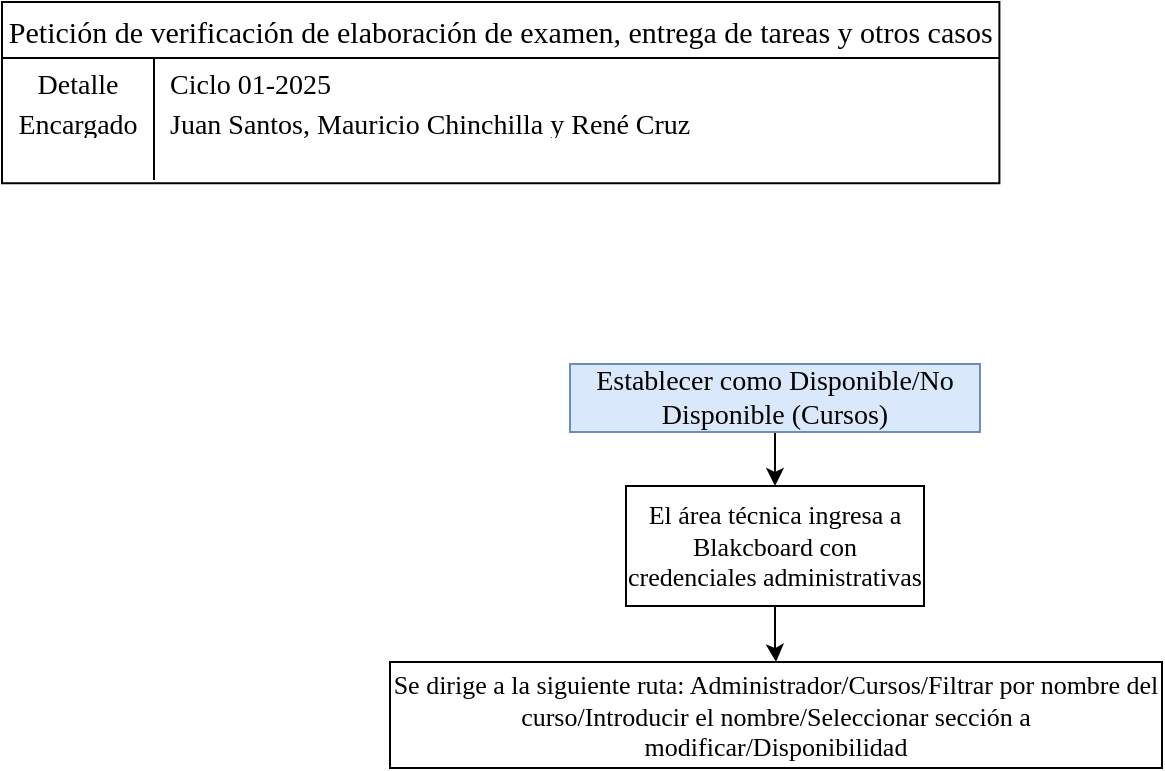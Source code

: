 <mxfile version="28.0.6">
  <diagram name="Página-1" id="SC0CsnxzBQTBYLU_neUJ">
    <mxGraphModel dx="815" dy="481" grid="0" gridSize="10" guides="1" tooltips="1" connect="1" arrows="1" fold="1" page="1" pageScale="1" pageWidth="827" pageHeight="1169" math="0" shadow="0">
      <root>
        <mxCell id="0" />
        <mxCell id="1" parent="0" />
        <mxCell id="bs0Rg21jDPED8MWNLVki-1" value="Petición de verificación de elaboración de examen, entrega de tareas y otros casos" style="shape=table;startSize=28;container=1;collapsible=0;childLayout=tableLayout;fixedRows=1;rowLines=0;fontStyle=0;strokeColor=default;fontSize=15;fontFamily=Times New Roman;" vertex="1" parent="1">
          <mxGeometry x="33" y="27" width="498.697" height="90.612" as="geometry" />
        </mxCell>
        <mxCell id="bs0Rg21jDPED8MWNLVki-2" value="" style="shape=tableRow;horizontal=0;startSize=0;swimlaneHead=0;swimlaneBody=0;top=0;left=0;bottom=0;right=0;collapsible=0;dropTarget=0;fillColor=none;points=[[0,0.5],[1,0.5]];portConstraint=eastwest;strokeColor=inherit;fontSize=16;fontFamily=Times New Roman;" vertex="1" parent="bs0Rg21jDPED8MWNLVki-1">
          <mxGeometry y="28" width="498.697" height="20" as="geometry" />
        </mxCell>
        <mxCell id="bs0Rg21jDPED8MWNLVki-3" value="&lt;font style=&quot;font-size: 14px;&quot;&gt;Detalle&lt;/font&gt;&lt;div&gt;&lt;br&gt;&lt;/div&gt;" style="shape=partialRectangle;html=1;whiteSpace=wrap;connectable=0;fillColor=none;top=0;left=0;bottom=0;right=0;overflow=hidden;pointerEvents=1;strokeColor=inherit;fontSize=16;fontFamily=Times New Roman;" vertex="1" parent="bs0Rg21jDPED8MWNLVki-2">
          <mxGeometry width="76" height="20" as="geometry">
            <mxRectangle width="76" height="20" as="alternateBounds" />
          </mxGeometry>
        </mxCell>
        <mxCell id="bs0Rg21jDPED8MWNLVki-4" value="&lt;font style=&quot;font-size: 14px;&quot;&gt;Ciclo 01-2025&lt;/font&gt;" style="shape=partialRectangle;html=1;whiteSpace=wrap;connectable=0;fillColor=none;top=0;left=0;bottom=0;right=0;align=left;spacingLeft=6;overflow=hidden;strokeColor=inherit;fontSize=16;fontFamily=Times New Roman;" vertex="1" parent="bs0Rg21jDPED8MWNLVki-2">
          <mxGeometry x="76" width="423" height="20" as="geometry">
            <mxRectangle width="423" height="20" as="alternateBounds" />
          </mxGeometry>
        </mxCell>
        <mxCell id="bs0Rg21jDPED8MWNLVki-5" value="" style="shape=tableRow;horizontal=0;startSize=0;swimlaneHead=0;swimlaneBody=0;top=0;left=0;bottom=0;right=0;collapsible=0;dropTarget=0;fillColor=none;points=[[0,0.5],[1,0.5]];portConstraint=eastwest;strokeColor=inherit;fontSize=16;fontFamily=Times New Roman;" vertex="1" parent="bs0Rg21jDPED8MWNLVki-1">
          <mxGeometry y="48" width="498.697" height="21" as="geometry" />
        </mxCell>
        <mxCell id="bs0Rg21jDPED8MWNLVki-6" value="&lt;font style=&quot;font-size: 14px;&quot;&gt;Encargado&lt;/font&gt;" style="shape=partialRectangle;html=1;whiteSpace=wrap;connectable=0;fillColor=none;top=0;left=0;bottom=0;right=0;overflow=hidden;strokeColor=inherit;fontSize=16;fontFamily=Times New Roman;" vertex="1" parent="bs0Rg21jDPED8MWNLVki-5">
          <mxGeometry width="76" height="21" as="geometry">
            <mxRectangle width="76" height="21" as="alternateBounds" />
          </mxGeometry>
        </mxCell>
        <mxCell id="bs0Rg21jDPED8MWNLVki-7" value="&lt;span style=&quot;font-size: 14px;&quot;&gt;Juan Santos, Mauricio Chinchilla y René Cruz&lt;/span&gt;" style="shape=partialRectangle;html=1;whiteSpace=wrap;connectable=0;fillColor=none;top=0;left=0;bottom=0;right=0;align=left;spacingLeft=6;overflow=hidden;strokeColor=inherit;fontSize=16;fontFamily=Times New Roman;" vertex="1" parent="bs0Rg21jDPED8MWNLVki-5">
          <mxGeometry x="76" width="423" height="21" as="geometry">
            <mxRectangle width="423" height="21" as="alternateBounds" />
          </mxGeometry>
        </mxCell>
        <mxCell id="bs0Rg21jDPED8MWNLVki-8" value="" style="shape=tableRow;horizontal=0;startSize=0;swimlaneHead=0;swimlaneBody=0;top=0;left=0;bottom=0;right=0;collapsible=0;dropTarget=0;fillColor=none;points=[[0,0.5],[1,0.5]];portConstraint=eastwest;strokeColor=inherit;fontSize=16;fontFamily=Times New Roman;" vertex="1" parent="bs0Rg21jDPED8MWNLVki-1">
          <mxGeometry y="69" width="498.697" height="20" as="geometry" />
        </mxCell>
        <mxCell id="bs0Rg21jDPED8MWNLVki-9" value="" style="shape=partialRectangle;html=1;whiteSpace=wrap;connectable=0;fillColor=none;top=0;left=0;bottom=0;right=0;overflow=hidden;strokeColor=inherit;fontSize=16;fontFamily=Times New Roman;" vertex="1" parent="bs0Rg21jDPED8MWNLVki-8">
          <mxGeometry width="76" height="20" as="geometry">
            <mxRectangle width="76" height="20" as="alternateBounds" />
          </mxGeometry>
        </mxCell>
        <mxCell id="bs0Rg21jDPED8MWNLVki-10" value="" style="shape=partialRectangle;html=1;whiteSpace=wrap;connectable=0;fillColor=none;top=0;left=0;bottom=0;right=0;align=left;spacingLeft=6;overflow=hidden;strokeColor=inherit;fontSize=16;fontFamily=Times New Roman;" vertex="1" parent="bs0Rg21jDPED8MWNLVki-8">
          <mxGeometry x="76" width="423" height="20" as="geometry">
            <mxRectangle width="423" height="20" as="alternateBounds" />
          </mxGeometry>
        </mxCell>
        <mxCell id="bs0Rg21jDPED8MWNLVki-11" value="" style="edgeStyle=orthogonalEdgeStyle;rounded=0;orthogonalLoop=1;jettySize=auto;html=1;" edge="1" parent="1" source="bs0Rg21jDPED8MWNLVki-12" target="bs0Rg21jDPED8MWNLVki-14">
          <mxGeometry relative="1" as="geometry" />
        </mxCell>
        <mxCell id="bs0Rg21jDPED8MWNLVki-12" value="&lt;span style=&quot;font-size: 14px;&quot;&gt;Establecer como Disponible/No Disponible (Cursos)&lt;/span&gt;" style="rounded=0;whiteSpace=wrap;html=1;fillColor=#dae8fc;strokeColor=#6c8ebf;fontFamily=Times New Roman;fontSize=13;" vertex="1" parent="1">
          <mxGeometry x="317" y="208" width="205" height="34" as="geometry" />
        </mxCell>
        <mxCell id="bs0Rg21jDPED8MWNLVki-13" value="" style="edgeStyle=orthogonalEdgeStyle;rounded=0;orthogonalLoop=1;jettySize=auto;html=1;" edge="1" parent="1" source="bs0Rg21jDPED8MWNLVki-14" target="bs0Rg21jDPED8MWNLVki-15">
          <mxGeometry relative="1" as="geometry" />
        </mxCell>
        <mxCell id="bs0Rg21jDPED8MWNLVki-14" value="El área técnica ingresa a Blakcboard con credenciales administrativas" style="whiteSpace=wrap;html=1;fontSize=13;fontFamily=Times New Roman;rounded=0;" vertex="1" parent="1">
          <mxGeometry x="345" y="269" width="149" height="60" as="geometry" />
        </mxCell>
        <mxCell id="bs0Rg21jDPED8MWNLVki-15" value="Se dirige a la siguiente ruta: Administrador/Cursos/Filtrar por nombre del curso/Introducir el nombre/Seleccionar sección a modificar/Disponibilidad" style="whiteSpace=wrap;html=1;fontSize=13;fontFamily=Times New Roman;rounded=0;" vertex="1" parent="1">
          <mxGeometry x="227" y="357" width="386" height="53" as="geometry" />
        </mxCell>
      </root>
    </mxGraphModel>
  </diagram>
</mxfile>
